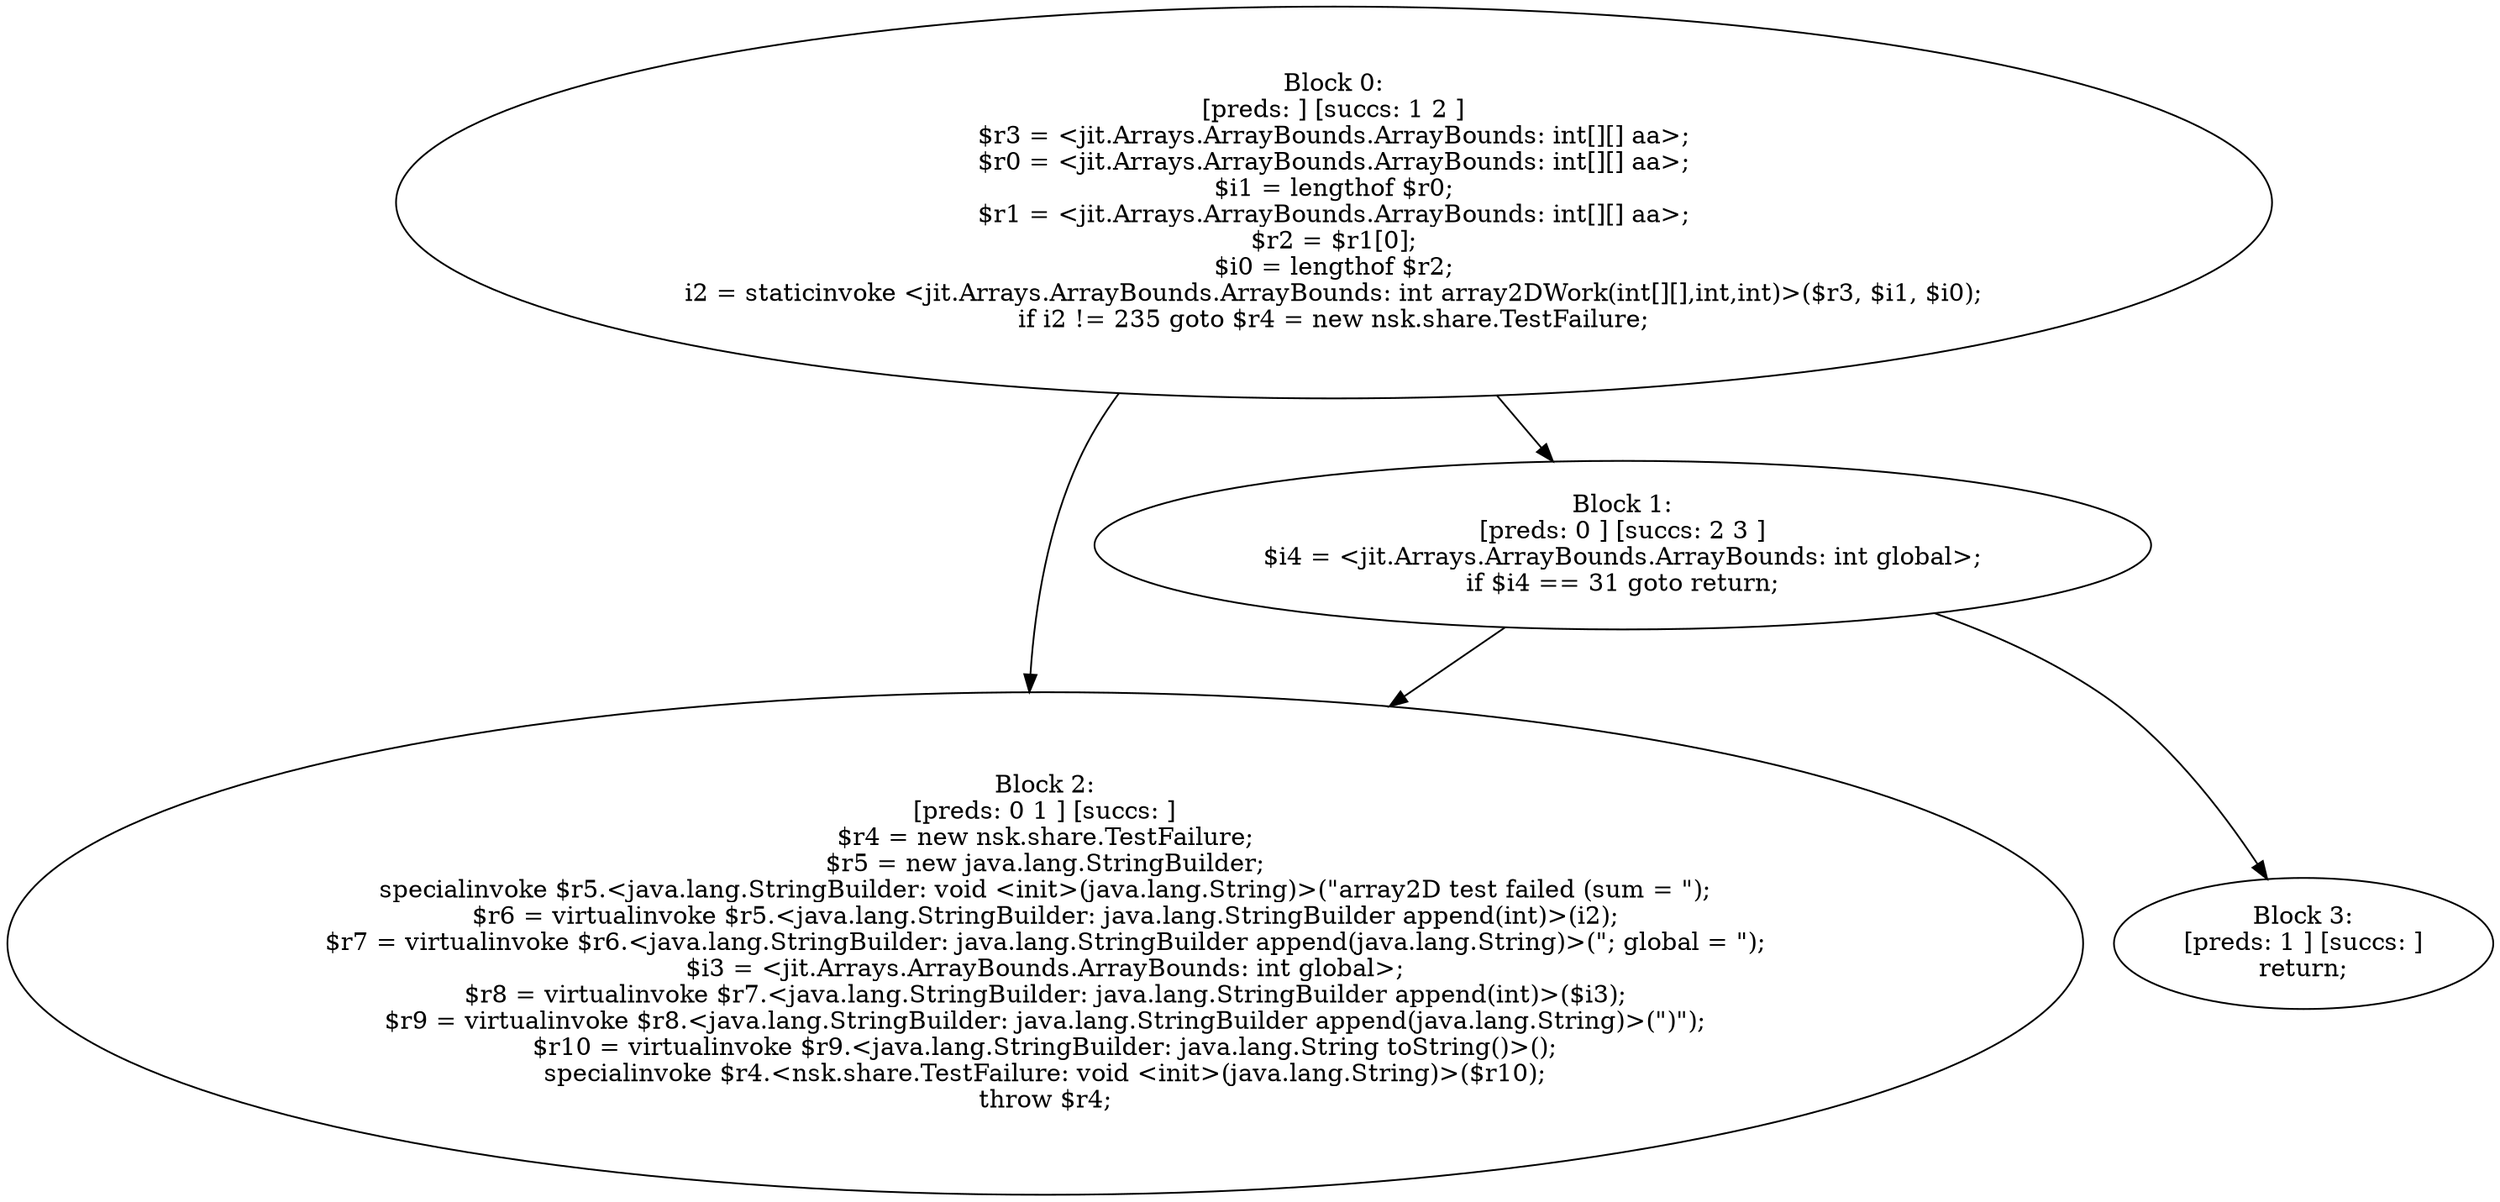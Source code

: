 digraph "unitGraph" {
    "Block 0:
[preds: ] [succs: 1 2 ]
$r3 = <jit.Arrays.ArrayBounds.ArrayBounds: int[][] aa>;
$r0 = <jit.Arrays.ArrayBounds.ArrayBounds: int[][] aa>;
$i1 = lengthof $r0;
$r1 = <jit.Arrays.ArrayBounds.ArrayBounds: int[][] aa>;
$r2 = $r1[0];
$i0 = lengthof $r2;
i2 = staticinvoke <jit.Arrays.ArrayBounds.ArrayBounds: int array2DWork(int[][],int,int)>($r3, $i1, $i0);
if i2 != 235 goto $r4 = new nsk.share.TestFailure;
"
    "Block 1:
[preds: 0 ] [succs: 2 3 ]
$i4 = <jit.Arrays.ArrayBounds.ArrayBounds: int global>;
if $i4 == 31 goto return;
"
    "Block 2:
[preds: 0 1 ] [succs: ]
$r4 = new nsk.share.TestFailure;
$r5 = new java.lang.StringBuilder;
specialinvoke $r5.<java.lang.StringBuilder: void <init>(java.lang.String)>(\"array2D test failed (sum = \");
$r6 = virtualinvoke $r5.<java.lang.StringBuilder: java.lang.StringBuilder append(int)>(i2);
$r7 = virtualinvoke $r6.<java.lang.StringBuilder: java.lang.StringBuilder append(java.lang.String)>(\"; global = \");
$i3 = <jit.Arrays.ArrayBounds.ArrayBounds: int global>;
$r8 = virtualinvoke $r7.<java.lang.StringBuilder: java.lang.StringBuilder append(int)>($i3);
$r9 = virtualinvoke $r8.<java.lang.StringBuilder: java.lang.StringBuilder append(java.lang.String)>(\")\");
$r10 = virtualinvoke $r9.<java.lang.StringBuilder: java.lang.String toString()>();
specialinvoke $r4.<nsk.share.TestFailure: void <init>(java.lang.String)>($r10);
throw $r4;
"
    "Block 3:
[preds: 1 ] [succs: ]
return;
"
    "Block 0:
[preds: ] [succs: 1 2 ]
$r3 = <jit.Arrays.ArrayBounds.ArrayBounds: int[][] aa>;
$r0 = <jit.Arrays.ArrayBounds.ArrayBounds: int[][] aa>;
$i1 = lengthof $r0;
$r1 = <jit.Arrays.ArrayBounds.ArrayBounds: int[][] aa>;
$r2 = $r1[0];
$i0 = lengthof $r2;
i2 = staticinvoke <jit.Arrays.ArrayBounds.ArrayBounds: int array2DWork(int[][],int,int)>($r3, $i1, $i0);
if i2 != 235 goto $r4 = new nsk.share.TestFailure;
"->"Block 1:
[preds: 0 ] [succs: 2 3 ]
$i4 = <jit.Arrays.ArrayBounds.ArrayBounds: int global>;
if $i4 == 31 goto return;
";
    "Block 0:
[preds: ] [succs: 1 2 ]
$r3 = <jit.Arrays.ArrayBounds.ArrayBounds: int[][] aa>;
$r0 = <jit.Arrays.ArrayBounds.ArrayBounds: int[][] aa>;
$i1 = lengthof $r0;
$r1 = <jit.Arrays.ArrayBounds.ArrayBounds: int[][] aa>;
$r2 = $r1[0];
$i0 = lengthof $r2;
i2 = staticinvoke <jit.Arrays.ArrayBounds.ArrayBounds: int array2DWork(int[][],int,int)>($r3, $i1, $i0);
if i2 != 235 goto $r4 = new nsk.share.TestFailure;
"->"Block 2:
[preds: 0 1 ] [succs: ]
$r4 = new nsk.share.TestFailure;
$r5 = new java.lang.StringBuilder;
specialinvoke $r5.<java.lang.StringBuilder: void <init>(java.lang.String)>(\"array2D test failed (sum = \");
$r6 = virtualinvoke $r5.<java.lang.StringBuilder: java.lang.StringBuilder append(int)>(i2);
$r7 = virtualinvoke $r6.<java.lang.StringBuilder: java.lang.StringBuilder append(java.lang.String)>(\"; global = \");
$i3 = <jit.Arrays.ArrayBounds.ArrayBounds: int global>;
$r8 = virtualinvoke $r7.<java.lang.StringBuilder: java.lang.StringBuilder append(int)>($i3);
$r9 = virtualinvoke $r8.<java.lang.StringBuilder: java.lang.StringBuilder append(java.lang.String)>(\")\");
$r10 = virtualinvoke $r9.<java.lang.StringBuilder: java.lang.String toString()>();
specialinvoke $r4.<nsk.share.TestFailure: void <init>(java.lang.String)>($r10);
throw $r4;
";
    "Block 1:
[preds: 0 ] [succs: 2 3 ]
$i4 = <jit.Arrays.ArrayBounds.ArrayBounds: int global>;
if $i4 == 31 goto return;
"->"Block 2:
[preds: 0 1 ] [succs: ]
$r4 = new nsk.share.TestFailure;
$r5 = new java.lang.StringBuilder;
specialinvoke $r5.<java.lang.StringBuilder: void <init>(java.lang.String)>(\"array2D test failed (sum = \");
$r6 = virtualinvoke $r5.<java.lang.StringBuilder: java.lang.StringBuilder append(int)>(i2);
$r7 = virtualinvoke $r6.<java.lang.StringBuilder: java.lang.StringBuilder append(java.lang.String)>(\"; global = \");
$i3 = <jit.Arrays.ArrayBounds.ArrayBounds: int global>;
$r8 = virtualinvoke $r7.<java.lang.StringBuilder: java.lang.StringBuilder append(int)>($i3);
$r9 = virtualinvoke $r8.<java.lang.StringBuilder: java.lang.StringBuilder append(java.lang.String)>(\")\");
$r10 = virtualinvoke $r9.<java.lang.StringBuilder: java.lang.String toString()>();
specialinvoke $r4.<nsk.share.TestFailure: void <init>(java.lang.String)>($r10);
throw $r4;
";
    "Block 1:
[preds: 0 ] [succs: 2 3 ]
$i4 = <jit.Arrays.ArrayBounds.ArrayBounds: int global>;
if $i4 == 31 goto return;
"->"Block 3:
[preds: 1 ] [succs: ]
return;
";
}
